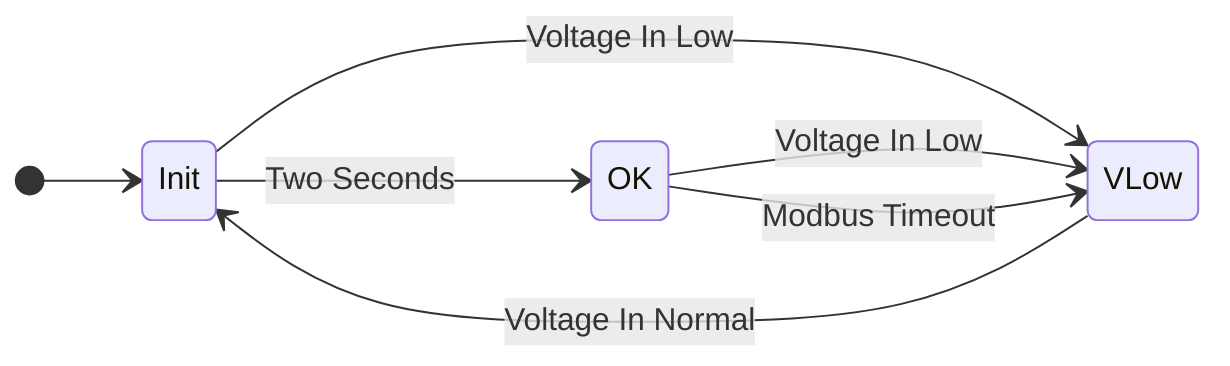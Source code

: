 stateDiagram-v2
 direction LR
 [*] --> Init
 Init --> OK: Two Seconds
 Init --> VLow: Voltage In Low
 OK --> VLow: Voltage In Low
 OK --> VLow: Modbus Timeout
 VLow --> Init: Voltage In Normal